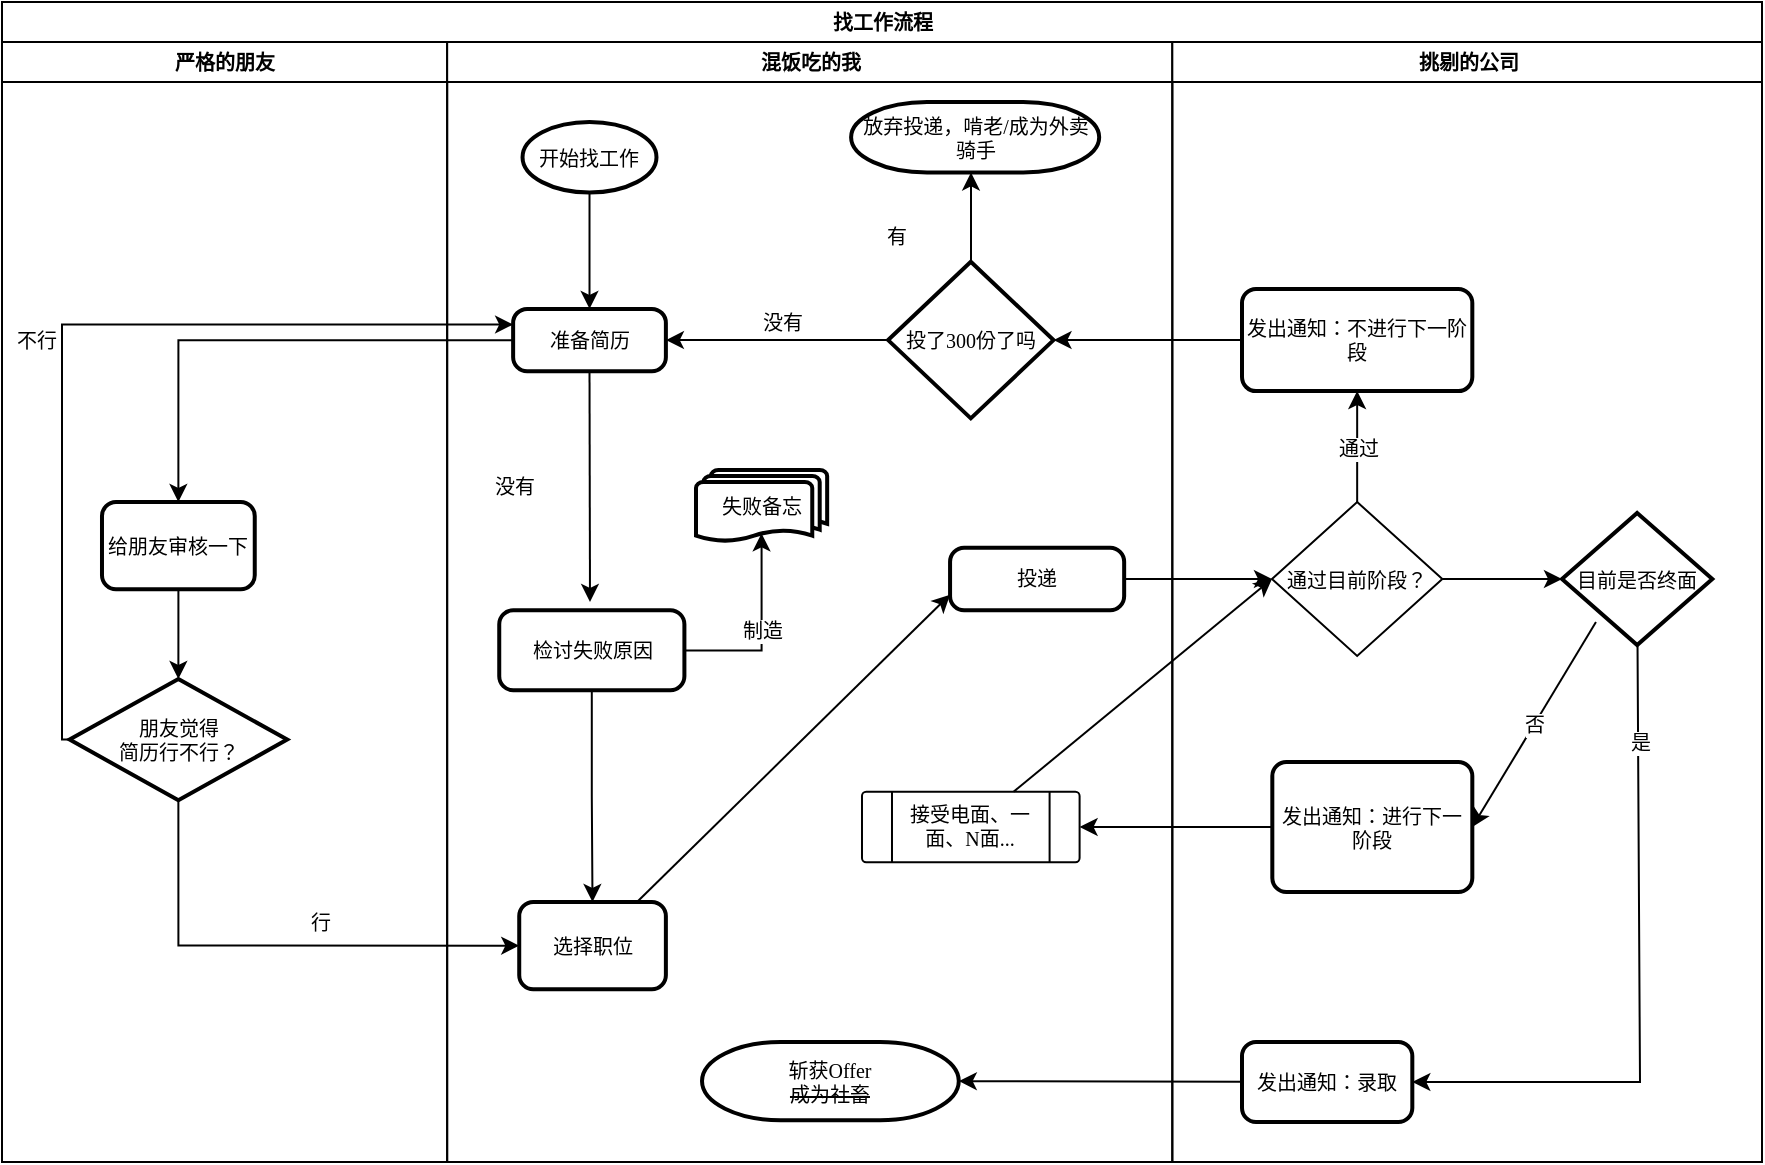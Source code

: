 <mxfile version="13.6.2" type="github">
  <diagram id="C5RBs43oDa-KdzZeNtuy" name="Page-1">
    <mxGraphModel dx="3206" dy="482" grid="1" gridSize="10" guides="1" tooltips="1" connect="1" arrows="1" fold="1" page="1" pageScale="1" pageWidth="1169" pageHeight="827" math="0" shadow="0">
      <root>
        <mxCell id="WIyWlLk6GJQsqaUBKTNV-0" />
        <mxCell id="WIyWlLk6GJQsqaUBKTNV-1" parent="WIyWlLk6GJQsqaUBKTNV-0" />
        <mxCell id="27A55JQhVOzM6nt63yaN-22" value="找工作流程" style="swimlane;html=1;childLayout=stackLayout;resizeParent=1;resizeParentMax=0;startSize=20;fontSize=10;" vertex="1" parent="WIyWlLk6GJQsqaUBKTNV-1">
          <mxGeometry x="-2100" y="460" width="880" height="580" as="geometry" />
        </mxCell>
        <mxCell id="27A55JQhVOzM6nt63yaN-23" value="严格的朋友" style="swimlane;html=1;startSize=20;fontSize=10;" vertex="1" parent="27A55JQhVOzM6nt63yaN-22">
          <mxGeometry y="20" width="222.58" height="560" as="geometry">
            <mxRectangle y="20" width="30" height="560" as="alternateBounds" />
          </mxGeometry>
        </mxCell>
        <mxCell id="rwsjK8wrvo-BfNU32ZgP-0" value="朋友觉得&lt;br style=&quot;font-size: 10px;&quot;&gt;简历行不行？" style="strokeWidth=2;html=1;shape=mxgraph.flowchart.decision;whiteSpace=wrap;fontSize=10;fontFamily=Georgia;" parent="27A55JQhVOzM6nt63yaN-23" vertex="1">
          <mxGeometry x="33.787" y="318.478" width="108.796" height="60.652" as="geometry" />
        </mxCell>
        <mxCell id="ZqWD20Xh-i8jmS281j4s-15" value="给朋友审核一下" style="rounded=1;whiteSpace=wrap;html=1;absoluteArcSize=1;arcSize=14;strokeWidth=2;fontSize=10;fontFamily=Georgia;" parent="27A55JQhVOzM6nt63yaN-23" vertex="1">
          <mxGeometry x="49.996" y="229.996" width="76.379" height="43.654" as="geometry" />
        </mxCell>
        <mxCell id="rwsjK8wrvo-BfNU32ZgP-1" style="edgeStyle=orthogonalEdgeStyle;rounded=0;orthogonalLoop=1;jettySize=auto;html=1;entryX=0.5;entryY=0;entryDx=0;entryDy=0;entryPerimeter=0;fontSize=10;fontFamily=Georgia;" parent="27A55JQhVOzM6nt63yaN-23" source="ZqWD20Xh-i8jmS281j4s-15" target="rwsjK8wrvo-BfNU32ZgP-0" edge="1">
          <mxGeometry relative="1" as="geometry" />
        </mxCell>
        <mxCell id="27A55JQhVOzM6nt63yaN-24" value="混饭吃的我" style="swimlane;html=1;startSize=20;fontSize=10;" vertex="1" parent="27A55JQhVOzM6nt63yaN-22">
          <mxGeometry x="222.58" y="20" width="362.58" height="560" as="geometry" />
        </mxCell>
        <mxCell id="27A55JQhVOzM6nt63yaN-41" style="edgeStyle=none;rounded=0;orthogonalLoop=1;jettySize=auto;html=1;fontSize=10;entryX=0;entryY=0.75;entryDx=0;entryDy=0;" edge="1" parent="27A55JQhVOzM6nt63yaN-24" source="NFNQKHVkb_bmbVsBZRoB-3" target="NFNQKHVkb_bmbVsBZRoB-11">
          <mxGeometry relative="1" as="geometry" />
        </mxCell>
        <mxCell id="27A55JQhVOzM6nt63yaN-55" style="edgeStyle=orthogonalEdgeStyle;rounded=0;orthogonalLoop=1;jettySize=auto;html=1;fontSize=10;" edge="1" parent="27A55JQhVOzM6nt63yaN-24" source="27A55JQhVOzM6nt63yaN-54" target="NFNQKHVkb_bmbVsBZRoB-3">
          <mxGeometry relative="1" as="geometry" />
        </mxCell>
        <mxCell id="27A55JQhVOzM6nt63yaN-57" value="制造" style="edgeStyle=orthogonalEdgeStyle;rounded=0;orthogonalLoop=1;jettySize=auto;html=1;entryX=0.5;entryY=0.88;entryDx=0;entryDy=0;entryPerimeter=0;fontSize=10;" edge="1" parent="27A55JQhVOzM6nt63yaN-24" source="27A55JQhVOzM6nt63yaN-54" target="27A55JQhVOzM6nt63yaN-56">
          <mxGeometry relative="1" as="geometry">
            <Array as="points">
              <mxPoint x="157" y="304" />
            </Array>
          </mxGeometry>
        </mxCell>
        <mxCell id="27A55JQhVOzM6nt63yaN-54" value="&lt;span style=&quot;font-family: &amp;#34;georgia&amp;#34;&quot;&gt;检讨失败原因&lt;/span&gt;" style="rounded=1;whiteSpace=wrap;html=1;absoluteArcSize=1;arcSize=14;strokeWidth=2;fontSize=10;" vertex="1" parent="27A55JQhVOzM6nt63yaN-24">
          <mxGeometry x="26.04" y="284.15" width="92.58" height="40" as="geometry" />
        </mxCell>
        <mxCell id="NFNQKHVkb_bmbVsBZRoB-93" value="有" style="edgeStyle=elbowEdgeStyle;rounded=0;sketch=0;orthogonalLoop=1;jettySize=auto;html=1;labelBackgroundColor=none;strokeColor=#000000;fillColor=#BC6C25;fontFamily=Georgia;fontSize=10;fontColor=#000000;" parent="27A55JQhVOzM6nt63yaN-24" source="NFNQKHVkb_bmbVsBZRoB-32" target="NFNQKHVkb_bmbVsBZRoB-29" edge="1">
          <mxGeometry y="40" relative="1" as="geometry">
            <mxPoint x="2" y="10" as="offset" />
          </mxGeometry>
        </mxCell>
        <mxCell id="ZqWD20Xh-i8jmS281j4s-3" style="edgeStyle=orthogonalEdgeStyle;rounded=0;orthogonalLoop=1;jettySize=auto;html=1;entryX=0.5;entryY=0;entryDx=0;entryDy=0;fontSize=10;fontFamily=Georgia;" parent="27A55JQhVOzM6nt63yaN-24" source="ZqWD20Xh-i8jmS281j4s-0" target="ZqWD20Xh-i8jmS281j4s-1" edge="1">
          <mxGeometry relative="1" as="geometry" />
        </mxCell>
        <mxCell id="27A55JQhVOzM6nt63yaN-42" style="edgeStyle=none;rounded=0;orthogonalLoop=1;jettySize=auto;html=1;exitX=0.75;exitY=0;exitDx=0;exitDy=0;fontSize=10;" edge="1" parent="27A55JQhVOzM6nt63yaN-24" source="NFNQKHVkb_bmbVsBZRoB-11" target="NFNQKHVkb_bmbVsBZRoB-11">
          <mxGeometry relative="1" as="geometry" />
        </mxCell>
        <mxCell id="ZqWD20Xh-i8jmS281j4s-0" value="开始找工作" style="strokeWidth=2;html=1;shape=mxgraph.flowchart.start_1;whiteSpace=wrap;fontSize=10;fontFamily=Georgia;" parent="27A55JQhVOzM6nt63yaN-24" vertex="1">
          <mxGeometry x="37.69" y="39.998" width="66.971" height="35.217" as="geometry" />
        </mxCell>
        <mxCell id="ZqWD20Xh-i8jmS281j4s-1" value="准备简历" style="rounded=1;whiteSpace=wrap;html=1;absoluteArcSize=1;arcSize=14;strokeWidth=2;fontSize=10;fontFamily=Georgia;" parent="27A55JQhVOzM6nt63yaN-24" vertex="1">
          <mxGeometry x="32.986" y="133.452" width="76.379" height="31.182" as="geometry" />
        </mxCell>
        <mxCell id="NFNQKHVkb_bmbVsBZRoB-3" value="&lt;font style=&quot;font-size: 10px&quot;&gt;选择职位&lt;/font&gt;" style="rounded=1;whiteSpace=wrap;html=1;absoluteArcSize=1;arcSize=14;strokeWidth=2;fontSize=10;fontFamily=Georgia;" parent="27A55JQhVOzM6nt63yaN-24" vertex="1">
          <mxGeometry x="36.037" y="429.997" width="73.324" height="43.654" as="geometry" />
        </mxCell>
        <mxCell id="ZqWD20Xh-i8jmS281j4s-14" value="斩获Offer&lt;br style=&quot;font-size: 10px&quot;&gt;&lt;span style=&quot;font-size: 10px&quot;&gt;&lt;strike style=&quot;font-size: 10px&quot;&gt;成为社畜&lt;/strike&gt;&lt;/span&gt;" style="strokeWidth=2;html=1;shape=mxgraph.flowchart.terminator;whiteSpace=wrap;fontSize=10;fontFamily=Georgia;" parent="27A55JQhVOzM6nt63yaN-24" vertex="1">
          <mxGeometry x="127.423" y="499.997" width="128.389" height="39.13" as="geometry" />
        </mxCell>
        <mxCell id="NFNQKHVkb_bmbVsBZRoB-32" value="投了300份了吗" style="strokeWidth=2;html=1;shape=mxgraph.flowchart.decision;whiteSpace=wrap;fontSize=10;fontFamily=Georgia;" parent="27A55JQhVOzM6nt63yaN-24" vertex="1">
          <mxGeometry x="220.474" y="109.91" width="82.691" height="78.261" as="geometry" />
        </mxCell>
        <mxCell id="NFNQKHVkb_bmbVsBZRoB-97" value="接受电面、一面、N面..." style="verticalLabelPosition=middle;verticalAlign=middle;html=1;shape=process;whiteSpace=wrap;rounded=1;size=0.14;arcSize=6;labelBackgroundColor=none;sketch=0;fontFamily=Georgia;fontSize=10;labelPosition=center;align=center;labelBorderColor=none;" parent="27A55JQhVOzM6nt63yaN-24" vertex="1">
          <mxGeometry x="207.415" y="374.888" width="108.805" height="35.217" as="geometry" />
        </mxCell>
        <mxCell id="NFNQKHVkb_bmbVsBZRoB-94" value="没有" style="rounded=0;sketch=0;orthogonalLoop=1;jettySize=auto;html=1;labelBackgroundColor=none;strokeColor=#000000;fillColor=#BC6C25;fontFamily=Georgia;fontSize=10;fontColor=#000000;exitX=0.5;exitY=1;exitDx=0;exitDy=0;exitPerimeter=0;" parent="27A55JQhVOzM6nt63yaN-24" source="ZqWD20Xh-i8jmS281j4s-1" edge="1">
          <mxGeometry y="-38" relative="1" as="geometry">
            <mxPoint as="offset" />
            <mxPoint x="71.42" y="280" as="targetPoint" />
          </mxGeometry>
        </mxCell>
        <mxCell id="NFNQKHVkb_bmbVsBZRoB-11" value="投递" style="rounded=1;whiteSpace=wrap;html=1;absoluteArcSize=1;arcSize=14;strokeWidth=2;fontSize=10;fontFamily=Georgia;" parent="27A55JQhVOzM6nt63yaN-24" vertex="1">
          <mxGeometry x="251.456" y="252.846" width="87.044" height="31.304" as="geometry" />
        </mxCell>
        <mxCell id="27A55JQhVOzM6nt63yaN-56" value="失败备忘" style="strokeWidth=2;html=1;shape=mxgraph.flowchart.multi-document;whiteSpace=wrap;fontSize=10;" vertex="1" parent="27A55JQhVOzM6nt63yaN-24">
          <mxGeometry x="124.42" y="214" width="65.58" height="36" as="geometry" />
        </mxCell>
        <mxCell id="NFNQKHVkb_bmbVsBZRoB-29" value="放弃投递，啃老/成为外卖骑手" style="strokeWidth=2;html=1;shape=mxgraph.flowchart.terminator;whiteSpace=wrap;fontSize=10;fontFamily=Georgia;" parent="27A55JQhVOzM6nt63yaN-24" vertex="1">
          <mxGeometry x="201.971" y="30" width="124.037" height="35.217" as="geometry" />
        </mxCell>
        <mxCell id="27A55JQhVOzM6nt63yaN-58" value="没有" style="rounded=0;sketch=0;orthogonalLoop=1;jettySize=auto;html=1;entryX=1;entryY=0.5;entryDx=0;entryDy=0;labelBackgroundColor=none;strokeColor=#000000;fillColor=#BC6C25;fontFamily=Georgia;fontSize=10;fontColor=#000000;exitX=0;exitY=0.5;exitDx=0;exitDy=0;exitPerimeter=0;" edge="1" parent="27A55JQhVOzM6nt63yaN-24" source="NFNQKHVkb_bmbVsBZRoB-32" target="ZqWD20Xh-i8jmS281j4s-1">
          <mxGeometry x="-0.045" y="-9" relative="1" as="geometry">
            <mxPoint as="offset" />
            <mxPoint x="-1615.6" y="668.261" as="sourcePoint" />
            <mxPoint x="-1814.34" y="760" as="targetPoint" />
          </mxGeometry>
        </mxCell>
        <mxCell id="27A55JQhVOzM6nt63yaN-25" value="挑剔的公司" style="swimlane;html=1;startSize=20;fontSize=10;" vertex="1" parent="27A55JQhVOzM6nt63yaN-22">
          <mxGeometry x="585.16" y="20" width="294.84" height="560" as="geometry" />
        </mxCell>
        <mxCell id="27A55JQhVOzM6nt63yaN-38" value="通过" style="edgeStyle=none;rounded=0;orthogonalLoop=1;jettySize=auto;html=1;entryX=0.5;entryY=1;entryDx=0;entryDy=0;fontSize=10;" edge="1" parent="27A55JQhVOzM6nt63yaN-25" source="27A55JQhVOzM6nt63yaN-35" target="27A55JQhVOzM6nt63yaN-36">
          <mxGeometry relative="1" as="geometry" />
        </mxCell>
        <mxCell id="27A55JQhVOzM6nt63yaN-47" style="edgeStyle=none;rounded=0;orthogonalLoop=1;jettySize=auto;html=1;entryX=0;entryY=0.5;entryDx=0;entryDy=0;entryPerimeter=0;fontSize=10;" edge="1" parent="27A55JQhVOzM6nt63yaN-25" source="27A55JQhVOzM6nt63yaN-35" target="27A55JQhVOzM6nt63yaN-46">
          <mxGeometry relative="1" as="geometry" />
        </mxCell>
        <mxCell id="27A55JQhVOzM6nt63yaN-36" value="发出通知：不进行下一阶段" style="rounded=1;whiteSpace=wrap;html=1;absoluteArcSize=1;arcSize=14;strokeWidth=2;fontSize=10;" vertex="1" parent="27A55JQhVOzM6nt63yaN-25">
          <mxGeometry x="34.84" y="123.54" width="115.16" height="51" as="geometry" />
        </mxCell>
        <mxCell id="27A55JQhVOzM6nt63yaN-35" value="通过目前阶段？" style="rhombus;whiteSpace=wrap;html=1;fontSize=10;" vertex="1" parent="27A55JQhVOzM6nt63yaN-25">
          <mxGeometry x="49.84" y="230" width="85.16" height="77" as="geometry" />
        </mxCell>
        <mxCell id="27A55JQhVOzM6nt63yaN-48" value="否" style="edgeStyle=none;rounded=0;orthogonalLoop=1;jettySize=auto;html=1;fontSize=10;entryX=1;entryY=0.5;entryDx=0;entryDy=0;exitX=0.226;exitY=0.826;exitDx=0;exitDy=0;exitPerimeter=0;" edge="1" parent="27A55JQhVOzM6nt63yaN-25" source="27A55JQhVOzM6nt63yaN-46" target="27A55JQhVOzM6nt63yaN-43">
          <mxGeometry relative="1" as="geometry">
            <mxPoint x="203.63" y="301.5" as="sourcePoint" />
            <mxPoint x="91.209" y="435" as="targetPoint" />
          </mxGeometry>
        </mxCell>
        <mxCell id="27A55JQhVOzM6nt63yaN-50" value="是" style="edgeStyle=none;rounded=0;orthogonalLoop=1;jettySize=auto;html=1;entryX=1;entryY=0.5;entryDx=0;entryDy=0;fontSize=10;" edge="1" parent="27A55JQhVOzM6nt63yaN-25" source="27A55JQhVOzM6nt63yaN-46" target="27A55JQhVOzM6nt63yaN-49">
          <mxGeometry x="-0.708" y="1" relative="1" as="geometry">
            <Array as="points">
              <mxPoint x="233.84" y="520" />
            </Array>
            <mxPoint as="offset" />
          </mxGeometry>
        </mxCell>
        <mxCell id="27A55JQhVOzM6nt63yaN-43" value="发出通知：进行下一阶段" style="rounded=1;whiteSpace=wrap;html=1;absoluteArcSize=1;arcSize=14;strokeWidth=2;fontSize=10;" vertex="1" parent="27A55JQhVOzM6nt63yaN-25">
          <mxGeometry x="50" y="360" width="100" height="65" as="geometry" />
        </mxCell>
        <mxCell id="27A55JQhVOzM6nt63yaN-46" value="目前是否终面" style="strokeWidth=2;html=1;shape=mxgraph.flowchart.decision;whiteSpace=wrap;fontSize=10;" vertex="1" parent="27A55JQhVOzM6nt63yaN-25">
          <mxGeometry x="194.84" y="235.5" width="75.16" height="66" as="geometry" />
        </mxCell>
        <mxCell id="27A55JQhVOzM6nt63yaN-49" value="发出通知：录取" style="rounded=1;whiteSpace=wrap;html=1;absoluteArcSize=1;arcSize=14;strokeWidth=2;fontSize=10;" vertex="1" parent="27A55JQhVOzM6nt63yaN-25">
          <mxGeometry x="34.84" y="500" width="85.16" height="40" as="geometry" />
        </mxCell>
        <mxCell id="NFNQKHVkb_bmbVsBZRoB-1" value="行" style="edgeStyle=orthogonalEdgeStyle;rounded=0;orthogonalLoop=1;jettySize=auto;html=1;exitX=0.5;exitY=1;exitDx=0;exitDy=0;exitPerimeter=0;fontSize=10;labelBackgroundColor=none;entryX=0;entryY=0.5;entryDx=0;entryDy=0;fontFamily=Georgia;" parent="27A55JQhVOzM6nt63yaN-22" source="rwsjK8wrvo-BfNU32ZgP-0" target="NFNQKHVkb_bmbVsBZRoB-3" edge="1">
          <mxGeometry x="0.181" y="12" relative="1" as="geometry">
            <mxPoint x="201.167" y="344.209" as="targetPoint" />
            <mxPoint as="offset" />
          </mxGeometry>
        </mxCell>
        <mxCell id="ZqWD20Xh-i8jmS281j4s-9" style="edgeStyle=orthogonalEdgeStyle;rounded=0;orthogonalLoop=1;jettySize=auto;html=1;entryX=0.5;entryY=0;entryDx=0;entryDy=0;fontSize=10;fontFamily=Georgia;" parent="27A55JQhVOzM6nt63yaN-22" source="ZqWD20Xh-i8jmS281j4s-1" target="ZqWD20Xh-i8jmS281j4s-15" edge="1">
          <mxGeometry relative="1" as="geometry">
            <mxPoint x="201.167" y="213.246" as="targetPoint" />
          </mxGeometry>
        </mxCell>
        <mxCell id="rwsjK8wrvo-BfNU32ZgP-2" style="edgeStyle=elbowEdgeStyle;rounded=0;orthogonalLoop=1;jettySize=auto;html=1;fontSize=10;fontFamily=Georgia;entryX=0;entryY=0.25;entryDx=0;entryDy=0;exitX=0;exitY=0.5;exitDx=0;exitDy=0;exitPerimeter=0;" parent="27A55JQhVOzM6nt63yaN-22" source="rwsjK8wrvo-BfNU32ZgP-0" target="ZqWD20Xh-i8jmS281j4s-1" edge="1">
          <mxGeometry relative="1" as="geometry">
            <Array as="points">
              <mxPoint x="30" y="270" />
            </Array>
            <mxPoint x="34" y="369" as="sourcePoint" />
            <mxPoint x="300" y="160" as="targetPoint" />
          </mxGeometry>
        </mxCell>
        <mxCell id="NFNQKHVkb_bmbVsBZRoB-0" value="不行" style="edgeLabel;html=1;align=center;verticalAlign=middle;resizable=0;points=[];fontSize=10;labelBackgroundColor=none;fontFamily=Georgia;" parent="rwsjK8wrvo-BfNU32ZgP-2" vertex="1" connectable="0">
          <mxGeometry x="0.066" y="-1" relative="1" as="geometry">
            <mxPoint x="-34.75" y="6.55" as="offset" />
          </mxGeometry>
        </mxCell>
        <mxCell id="27A55JQhVOzM6nt63yaN-40" style="edgeStyle=none;rounded=0;orthogonalLoop=1;jettySize=auto;html=1;entryX=1;entryY=0.5;entryDx=0;entryDy=0;entryPerimeter=0;fontSize=10;" edge="1" parent="27A55JQhVOzM6nt63yaN-22" source="27A55JQhVOzM6nt63yaN-36" target="NFNQKHVkb_bmbVsBZRoB-32">
          <mxGeometry relative="1" as="geometry" />
        </mxCell>
        <mxCell id="27A55JQhVOzM6nt63yaN-44" style="edgeStyle=none;rounded=0;orthogonalLoop=1;jettySize=auto;html=1;entryX=1;entryY=0.5;entryDx=0;entryDy=0;fontSize=10;" edge="1" parent="27A55JQhVOzM6nt63yaN-22" source="27A55JQhVOzM6nt63yaN-43" target="NFNQKHVkb_bmbVsBZRoB-97">
          <mxGeometry relative="1" as="geometry" />
        </mxCell>
        <mxCell id="27A55JQhVOzM6nt63yaN-51" style="edgeStyle=none;rounded=0;orthogonalLoop=1;jettySize=auto;html=1;entryX=1;entryY=0.5;entryDx=0;entryDy=0;entryPerimeter=0;fontSize=10;" edge="1" parent="27A55JQhVOzM6nt63yaN-22" source="27A55JQhVOzM6nt63yaN-49" target="ZqWD20Xh-i8jmS281j4s-14">
          <mxGeometry relative="1" as="geometry" />
        </mxCell>
        <mxCell id="27A55JQhVOzM6nt63yaN-52" style="edgeStyle=none;rounded=0;orthogonalLoop=1;jettySize=auto;html=1;entryX=0;entryY=0.5;entryDx=0;entryDy=0;fontSize=10;" edge="1" parent="27A55JQhVOzM6nt63yaN-22" source="NFNQKHVkb_bmbVsBZRoB-11" target="27A55JQhVOzM6nt63yaN-35">
          <mxGeometry relative="1" as="geometry" />
        </mxCell>
        <mxCell id="27A55JQhVOzM6nt63yaN-53" style="edgeStyle=none;rounded=0;orthogonalLoop=1;jettySize=auto;html=1;fontSize=10;entryX=0;entryY=0.5;entryDx=0;entryDy=0;" edge="1" parent="27A55JQhVOzM6nt63yaN-22" source="NFNQKHVkb_bmbVsBZRoB-97" target="27A55JQhVOzM6nt63yaN-35">
          <mxGeometry relative="1" as="geometry">
            <mxPoint x="656" y="308" as="targetPoint" />
          </mxGeometry>
        </mxCell>
      </root>
    </mxGraphModel>
  </diagram>
</mxfile>

